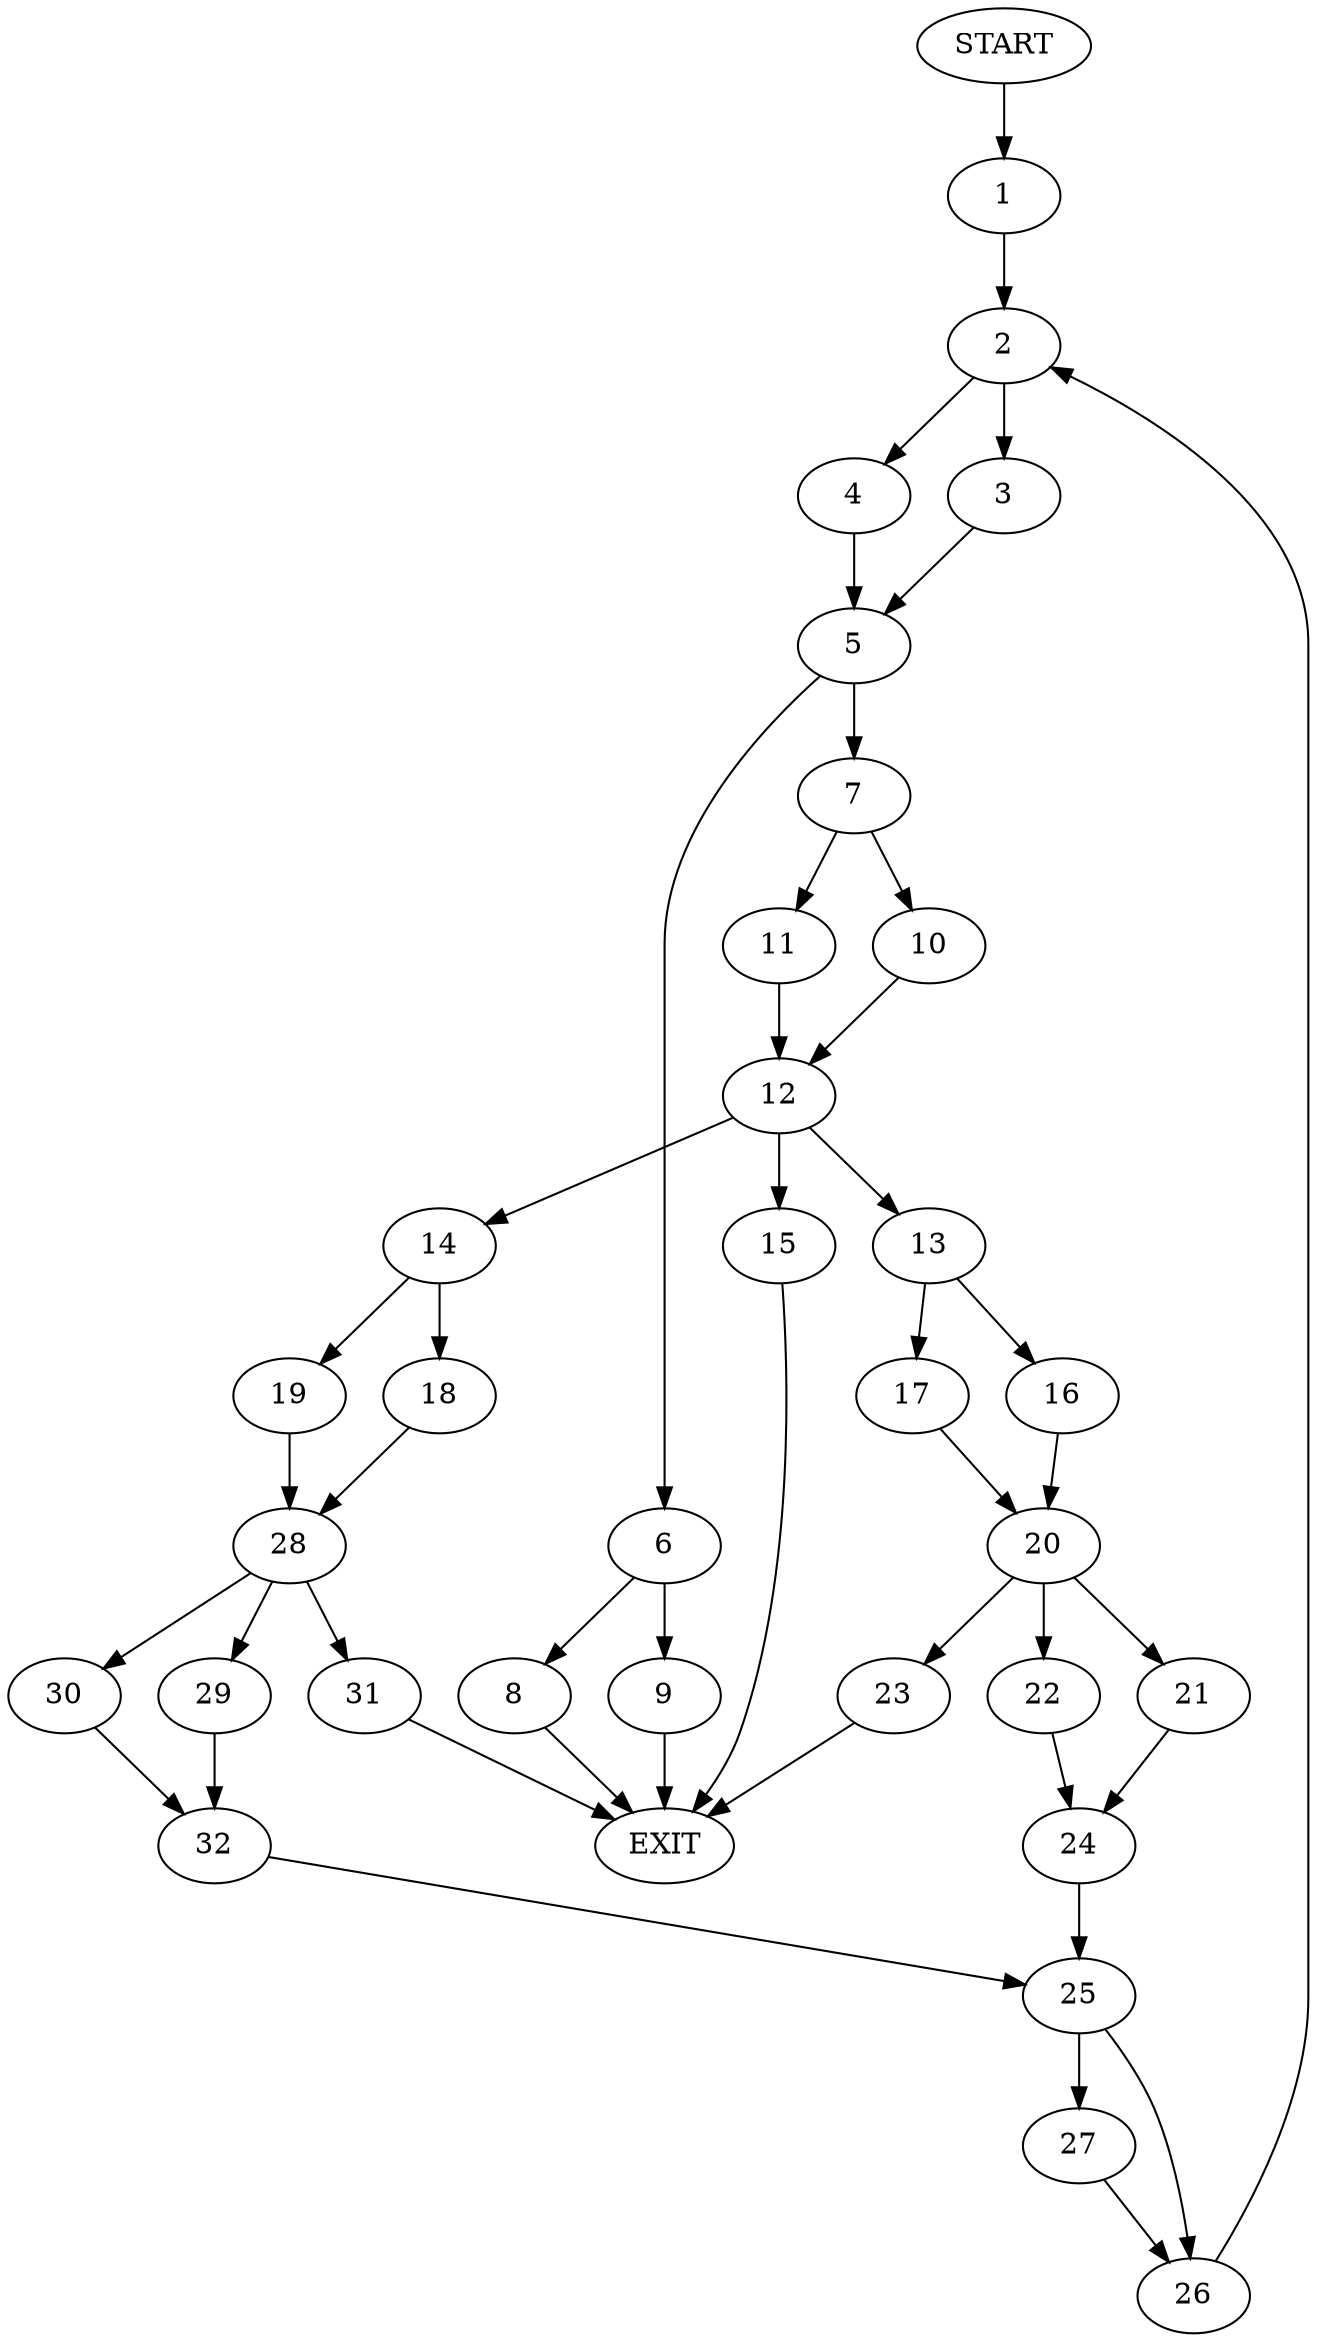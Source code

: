 digraph {
0 [label="START"]
33 [label="EXIT"]
0 -> 1
1 -> 2
2 -> 3
2 -> 4
4 -> 5
3 -> 5
5 -> 6
5 -> 7
6 -> 8
6 -> 9
7 -> 10
7 -> 11
10 -> 12
11 -> 12
9 -> 33
8 -> 33
12 -> 13
12 -> 14
12 -> 15
15 -> 33
13 -> 16
13 -> 17
14 -> 18
14 -> 19
16 -> 20
17 -> 20
20 -> 21
20 -> 22
20 -> 23
21 -> 24
23 -> 33
22 -> 24
24 -> 25
25 -> 26
25 -> 27
18 -> 28
19 -> 28
28 -> 29
28 -> 30
28 -> 31
29 -> 32
30 -> 32
31 -> 33
32 -> 25
26 -> 2
27 -> 26
}
